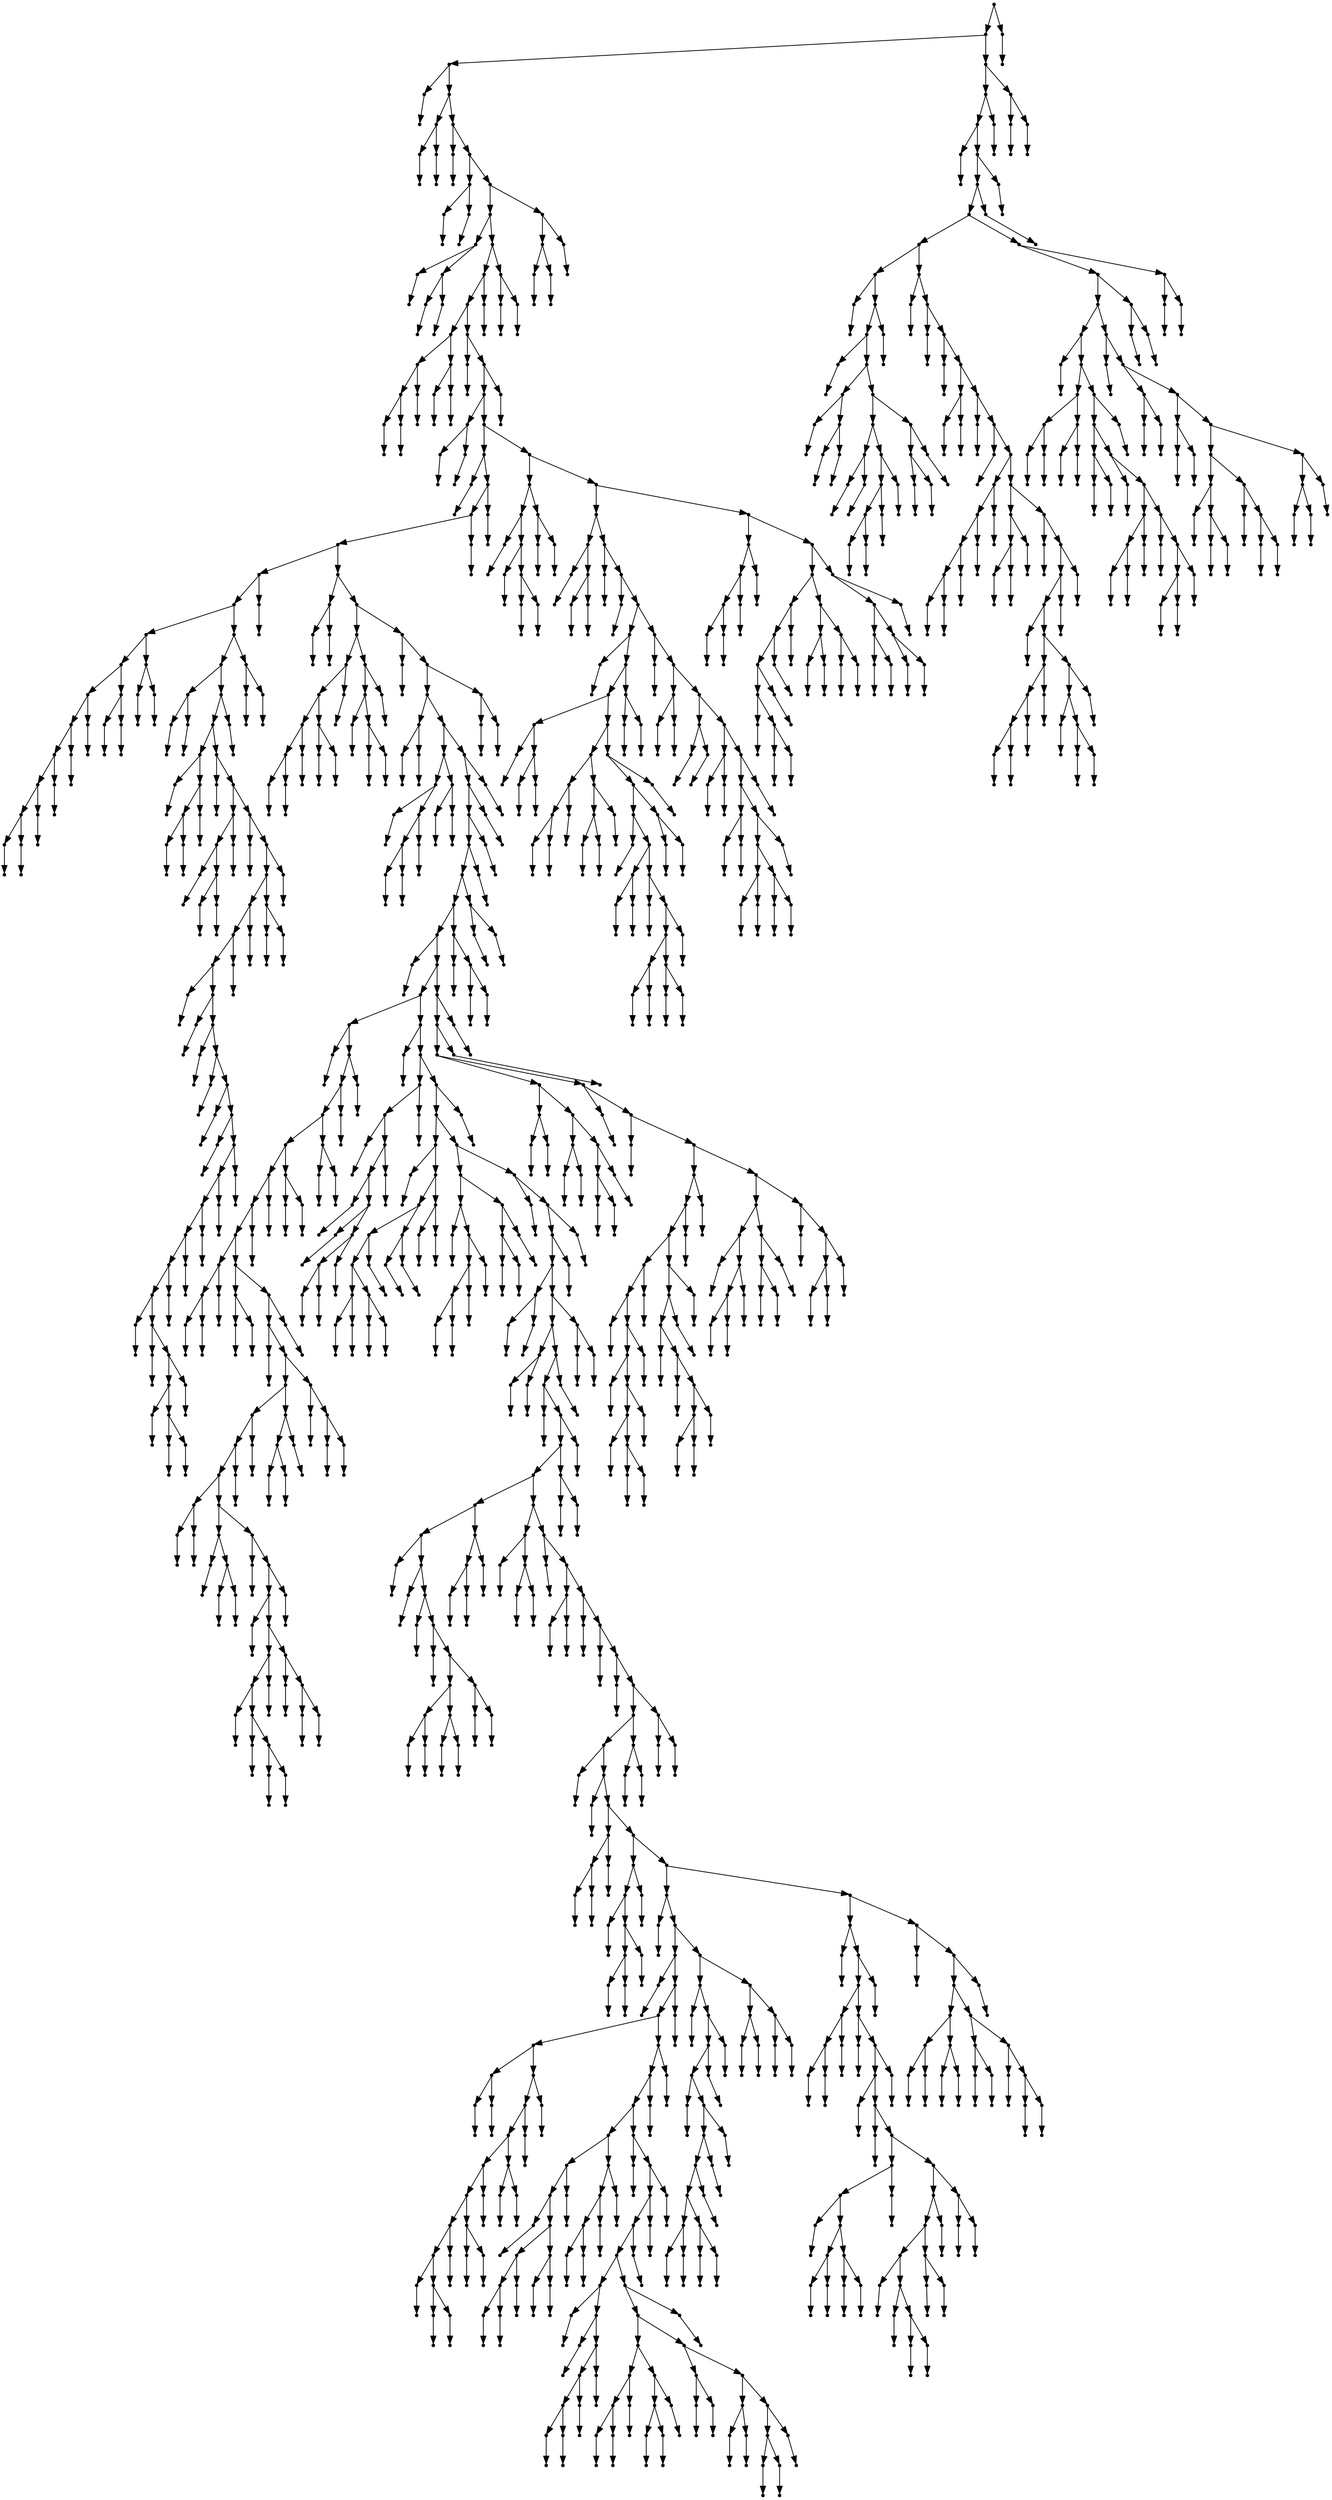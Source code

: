 digraph {
  1558 [shape=point];
  1555 [shape=point];
  1309 [shape=point];
  1 [shape=point];
  0 [shape=point];
  1308 [shape=point];
  6 [shape=point];
  3 [shape=point];
  2 [shape=point];
  5 [shape=point];
  4 [shape=point];
  1307 [shape=point];
  8 [shape=point];
  7 [shape=point];
  1306 [shape=point];
  13 [shape=point];
  10 [shape=point];
  9 [shape=point];
  12 [shape=point];
  11 [shape=point];
  1305 [shape=point];
  1296 [shape=point];
  21 [shape=point];
  15 [shape=point];
  14 [shape=point];
  20 [shape=point];
  17 [shape=point];
  16 [shape=point];
  19 [shape=point];
  18 [shape=point];
  1295 [shape=point];
  1289 [shape=point];
  1286 [shape=point];
  35 [shape=point];
  29 [shape=point];
  26 [shape=point];
  23 [shape=point];
  22 [shape=point];
  25 [shape=point];
  24 [shape=point];
  28 [shape=point];
  27 [shape=point];
  34 [shape=point];
  31 [shape=point];
  30 [shape=point];
  33 [shape=point];
  32 [shape=point];
  1285 [shape=point];
  37 [shape=point];
  36 [shape=point];
  1284 [shape=point];
  1281 [shape=point];
  42 [shape=point];
  39 [shape=point];
  38 [shape=point];
  41 [shape=point];
  40 [shape=point];
  1280 [shape=point];
  1073 [shape=point];
  44 [shape=point];
  43 [shape=point];
  1072 [shape=point];
  1069 [shape=point];
  1066 [shape=point];
  187 [shape=point];
  184 [shape=point];
  73 [shape=point];
  67 [shape=point];
  61 [shape=point];
  58 [shape=point];
  55 [shape=point];
  52 [shape=point];
  49 [shape=point];
  46 [shape=point];
  45 [shape=point];
  48 [shape=point];
  47 [shape=point];
  51 [shape=point];
  50 [shape=point];
  54 [shape=point];
  53 [shape=point];
  57 [shape=point];
  56 [shape=point];
  60 [shape=point];
  59 [shape=point];
  66 [shape=point];
  63 [shape=point];
  62 [shape=point];
  65 [shape=point];
  64 [shape=point];
  72 [shape=point];
  69 [shape=point];
  68 [shape=point];
  71 [shape=point];
  70 [shape=point];
  183 [shape=point];
  177 [shape=point];
  78 [shape=point];
  75 [shape=point];
  74 [shape=point];
  77 [shape=point];
  76 [shape=point];
  176 [shape=point];
  173 [shape=point];
  89 [shape=point];
  80 [shape=point];
  79 [shape=point];
  88 [shape=point];
  85 [shape=point];
  82 [shape=point];
  81 [shape=point];
  84 [shape=point];
  83 [shape=point];
  87 [shape=point];
  86 [shape=point];
  172 [shape=point];
  91 [shape=point];
  90 [shape=point];
  171 [shape=point];
  102 [shape=point];
  99 [shape=point];
  93 [shape=point];
  92 [shape=point];
  98 [shape=point];
  95 [shape=point];
  94 [shape=point];
  97 [shape=point];
  96 [shape=point];
  101 [shape=point];
  100 [shape=point];
  170 [shape=point];
  104 [shape=point];
  103 [shape=point];
  169 [shape=point];
  166 [shape=point];
  160 [shape=point];
  157 [shape=point];
  154 [shape=point];
  106 [shape=point];
  105 [shape=point];
  153 [shape=point];
  108 [shape=point];
  107 [shape=point];
  152 [shape=point];
  110 [shape=point];
  109 [shape=point];
  151 [shape=point];
  112 [shape=point];
  111 [shape=point];
  150 [shape=point];
  114 [shape=point];
  113 [shape=point];
  149 [shape=point];
  116 [shape=point];
  115 [shape=point];
  148 [shape=point];
  145 [shape=point];
  142 [shape=point];
  139 [shape=point];
  136 [shape=point];
  133 [shape=point];
  118 [shape=point];
  117 [shape=point];
  132 [shape=point];
  120 [shape=point];
  119 [shape=point];
  131 [shape=point];
  128 [shape=point];
  122 [shape=point];
  121 [shape=point];
  127 [shape=point];
  124 [shape=point];
  123 [shape=point];
  126 [shape=point];
  125 [shape=point];
  130 [shape=point];
  129 [shape=point];
  135 [shape=point];
  134 [shape=point];
  138 [shape=point];
  137 [shape=point];
  141 [shape=point];
  140 [shape=point];
  144 [shape=point];
  143 [shape=point];
  147 [shape=point];
  146 [shape=point];
  156 [shape=point];
  155 [shape=point];
  159 [shape=point];
  158 [shape=point];
  165 [shape=point];
  162 [shape=point];
  161 [shape=point];
  164 [shape=point];
  163 [shape=point];
  168 [shape=point];
  167 [shape=point];
  175 [shape=point];
  174 [shape=point];
  182 [shape=point];
  179 [shape=point];
  178 [shape=point];
  181 [shape=point];
  180 [shape=point];
  186 [shape=point];
  185 [shape=point];
  1065 [shape=point];
  192 [shape=point];
  189 [shape=point];
  188 [shape=point];
  191 [shape=point];
  190 [shape=point];
  1064 [shape=point];
  221 [shape=point];
  209 [shape=point];
  206 [shape=point];
  200 [shape=point];
  197 [shape=point];
  194 [shape=point];
  193 [shape=point];
  196 [shape=point];
  195 [shape=point];
  199 [shape=point];
  198 [shape=point];
  205 [shape=point];
  202 [shape=point];
  201 [shape=point];
  204 [shape=point];
  203 [shape=point];
  208 [shape=point];
  207 [shape=point];
  220 [shape=point];
  217 [shape=point];
  211 [shape=point];
  210 [shape=point];
  216 [shape=point];
  213 [shape=point];
  212 [shape=point];
  215 [shape=point];
  214 [shape=point];
  219 [shape=point];
  218 [shape=point];
  1063 [shape=point];
  223 [shape=point];
  222 [shape=point];
  1062 [shape=point];
  1056 [shape=point];
  228 [shape=point];
  225 [shape=point];
  224 [shape=point];
  227 [shape=point];
  226 [shape=point];
  1055 [shape=point];
  245 [shape=point];
  239 [shape=point];
  230 [shape=point];
  229 [shape=point];
  238 [shape=point];
  235 [shape=point];
  232 [shape=point];
  231 [shape=point];
  234 [shape=point];
  233 [shape=point];
  237 [shape=point];
  236 [shape=point];
  244 [shape=point];
  241 [shape=point];
  240 [shape=point];
  243 [shape=point];
  242 [shape=point];
  1054 [shape=point];
  1051 [shape=point];
  1048 [shape=point];
  1045 [shape=point];
  1042 [shape=point];
  1036 [shape=point];
  1027 [shape=point];
  247 [shape=point];
  246 [shape=point];
  1026 [shape=point];
  909 [shape=point];
  366 [shape=point];
  249 [shape=point];
  248 [shape=point];
  365 [shape=point];
  362 [shape=point];
  359 [shape=point];
  353 [shape=point];
  347 [shape=point];
  344 [shape=point];
  341 [shape=point];
  257 [shape=point];
  254 [shape=point];
  251 [shape=point];
  250 [shape=point];
  253 [shape=point];
  252 [shape=point];
  256 [shape=point];
  255 [shape=point];
  340 [shape=point];
  262 [shape=point];
  259 [shape=point];
  258 [shape=point];
  261 [shape=point];
  260 [shape=point];
  339 [shape=point];
  336 [shape=point];
  264 [shape=point];
  263 [shape=point];
  335 [shape=point];
  326 [shape=point];
  317 [shape=point];
  314 [shape=point];
  311 [shape=point];
  269 [shape=point];
  266 [shape=point];
  265 [shape=point];
  268 [shape=point];
  267 [shape=point];
  310 [shape=point];
  277 [shape=point];
  271 [shape=point];
  270 [shape=point];
  276 [shape=point];
  273 [shape=point];
  272 [shape=point];
  275 [shape=point];
  274 [shape=point];
  309 [shape=point];
  279 [shape=point];
  278 [shape=point];
  308 [shape=point];
  305 [shape=point];
  281 [shape=point];
  280 [shape=point];
  304 [shape=point];
  295 [shape=point];
  292 [shape=point];
  283 [shape=point];
  282 [shape=point];
  291 [shape=point];
  285 [shape=point];
  284 [shape=point];
  290 [shape=point];
  287 [shape=point];
  286 [shape=point];
  289 [shape=point];
  288 [shape=point];
  294 [shape=point];
  293 [shape=point];
  303 [shape=point];
  297 [shape=point];
  296 [shape=point];
  302 [shape=point];
  299 [shape=point];
  298 [shape=point];
  301 [shape=point];
  300 [shape=point];
  307 [shape=point];
  306 [shape=point];
  313 [shape=point];
  312 [shape=point];
  316 [shape=point];
  315 [shape=point];
  325 [shape=point];
  322 [shape=point];
  319 [shape=point];
  318 [shape=point];
  321 [shape=point];
  320 [shape=point];
  324 [shape=point];
  323 [shape=point];
  334 [shape=point];
  328 [shape=point];
  327 [shape=point];
  333 [shape=point];
  330 [shape=point];
  329 [shape=point];
  332 [shape=point];
  331 [shape=point];
  338 [shape=point];
  337 [shape=point];
  343 [shape=point];
  342 [shape=point];
  346 [shape=point];
  345 [shape=point];
  352 [shape=point];
  349 [shape=point];
  348 [shape=point];
  351 [shape=point];
  350 [shape=point];
  358 [shape=point];
  355 [shape=point];
  354 [shape=point];
  357 [shape=point];
  356 [shape=point];
  361 [shape=point];
  360 [shape=point];
  364 [shape=point];
  363 [shape=point];
  908 [shape=point];
  368 [shape=point];
  367 [shape=point];
  907 [shape=point];
  391 [shape=point];
  388 [shape=point];
  370 [shape=point];
  369 [shape=point];
  387 [shape=point];
  384 [shape=point];
  372 [shape=point];
  371 [shape=point];
  383 [shape=point];
  374 [shape=point];
  373 [shape=point];
  382 [shape=point];
  379 [shape=point];
  376 [shape=point];
  375 [shape=point];
  378 [shape=point];
  377 [shape=point];
  381 [shape=point];
  380 [shape=point];
  386 [shape=point];
  385 [shape=point];
  390 [shape=point];
  389 [shape=point];
  906 [shape=point];
  903 [shape=point];
  420 [shape=point];
  393 [shape=point];
  392 [shape=point];
  419 [shape=point];
  413 [shape=point];
  407 [shape=point];
  404 [shape=point];
  398 [shape=point];
  395 [shape=point];
  394 [shape=point];
  397 [shape=point];
  396 [shape=point];
  403 [shape=point];
  400 [shape=point];
  399 [shape=point];
  402 [shape=point];
  401 [shape=point];
  406 [shape=point];
  405 [shape=point];
  412 [shape=point];
  409 [shape=point];
  408 [shape=point];
  411 [shape=point];
  410 [shape=point];
  418 [shape=point];
  415 [shape=point];
  414 [shape=point];
  417 [shape=point];
  416 [shape=point];
  902 [shape=point];
  443 [shape=point];
  434 [shape=point];
  422 [shape=point];
  421 [shape=point];
  433 [shape=point];
  430 [shape=point];
  427 [shape=point];
  424 [shape=point];
  423 [shape=point];
  426 [shape=point];
  425 [shape=point];
  429 [shape=point];
  428 [shape=point];
  432 [shape=point];
  431 [shape=point];
  442 [shape=point];
  439 [shape=point];
  436 [shape=point];
  435 [shape=point];
  438 [shape=point];
  437 [shape=point];
  441 [shape=point];
  440 [shape=point];
  901 [shape=point];
  445 [shape=point];
  444 [shape=point];
  900 [shape=point];
  897 [shape=point];
  894 [shape=point];
  450 [shape=point];
  447 [shape=point];
  446 [shape=point];
  449 [shape=point];
  448 [shape=point];
  893 [shape=point];
  887 [shape=point];
  455 [shape=point];
  452 [shape=point];
  451 [shape=point];
  454 [shape=point];
  453 [shape=point];
  886 [shape=point];
  883 [shape=point];
  457 [shape=point];
  456 [shape=point];
  882 [shape=point];
  879 [shape=point];
  873 [shape=point];
  495 [shape=point];
  486 [shape=point];
  459 [shape=point];
  458 [shape=point];
  485 [shape=point];
  461 [shape=point];
  460 [shape=point];
  484 [shape=point];
  463 [shape=point];
  462 [shape=point];
  483 [shape=point];
  465 [shape=point];
  464 [shape=point];
  482 [shape=point];
  476 [shape=point];
  470 [shape=point];
  467 [shape=point];
  466 [shape=point];
  469 [shape=point];
  468 [shape=point];
  475 [shape=point];
  472 [shape=point];
  471 [shape=point];
  474 [shape=point];
  473 [shape=point];
  481 [shape=point];
  478 [shape=point];
  477 [shape=point];
  480 [shape=point];
  479 [shape=point];
  494 [shape=point];
  491 [shape=point];
  488 [shape=point];
  487 [shape=point];
  490 [shape=point];
  489 [shape=point];
  493 [shape=point];
  492 [shape=point];
  872 [shape=point];
  503 [shape=point];
  497 [shape=point];
  496 [shape=point];
  502 [shape=point];
  499 [shape=point];
  498 [shape=point];
  501 [shape=point];
  500 [shape=point];
  871 [shape=point];
  505 [shape=point];
  504 [shape=point];
  870 [shape=point];
  510 [shape=point];
  507 [shape=point];
  506 [shape=point];
  509 [shape=point];
  508 [shape=point];
  869 [shape=point];
  512 [shape=point];
  511 [shape=point];
  868 [shape=point];
  514 [shape=point];
  513 [shape=point];
  867 [shape=point];
  516 [shape=point];
  515 [shape=point];
  866 [shape=point];
  860 [shape=point];
  854 [shape=point];
  518 [shape=point];
  517 [shape=point];
  853 [shape=point];
  520 [shape=point];
  519 [shape=point];
  852 [shape=point];
  528 [shape=point];
  525 [shape=point];
  522 [shape=point];
  521 [shape=point];
  524 [shape=point];
  523 [shape=point];
  527 [shape=point];
  526 [shape=point];
  851 [shape=point];
  542 [shape=point];
  539 [shape=point];
  530 [shape=point];
  529 [shape=point];
  538 [shape=point];
  535 [shape=point];
  532 [shape=point];
  531 [shape=point];
  534 [shape=point];
  533 [shape=point];
  537 [shape=point];
  536 [shape=point];
  541 [shape=point];
  540 [shape=point];
  850 [shape=point];
  745 [shape=point];
  544 [shape=point];
  543 [shape=point];
  744 [shape=point];
  699 [shape=point];
  546 [shape=point];
  545 [shape=point];
  698 [shape=point];
  695 [shape=point];
  584 [shape=point];
  551 [shape=point];
  548 [shape=point];
  547 [shape=point];
  550 [shape=point];
  549 [shape=point];
  583 [shape=point];
  580 [shape=point];
  577 [shape=point];
  571 [shape=point];
  568 [shape=point];
  562 [shape=point];
  559 [shape=point];
  553 [shape=point];
  552 [shape=point];
  558 [shape=point];
  555 [shape=point];
  554 [shape=point];
  557 [shape=point];
  556 [shape=point];
  561 [shape=point];
  560 [shape=point];
  567 [shape=point];
  564 [shape=point];
  563 [shape=point];
  566 [shape=point];
  565 [shape=point];
  570 [shape=point];
  569 [shape=point];
  576 [shape=point];
  573 [shape=point];
  572 [shape=point];
  575 [shape=point];
  574 [shape=point];
  579 [shape=point];
  578 [shape=point];
  582 [shape=point];
  581 [shape=point];
  694 [shape=point];
  691 [shape=point];
  688 [shape=point];
  616 [shape=point];
  604 [shape=point];
  601 [shape=point];
  586 [shape=point];
  585 [shape=point];
  600 [shape=point];
  594 [shape=point];
  591 [shape=point];
  588 [shape=point];
  587 [shape=point];
  590 [shape=point];
  589 [shape=point];
  593 [shape=point];
  592 [shape=point];
  599 [shape=point];
  596 [shape=point];
  595 [shape=point];
  598 [shape=point];
  597 [shape=point];
  603 [shape=point];
  602 [shape=point];
  615 [shape=point];
  612 [shape=point];
  609 [shape=point];
  606 [shape=point];
  605 [shape=point];
  608 [shape=point];
  607 [shape=point];
  611 [shape=point];
  610 [shape=point];
  614 [shape=point];
  613 [shape=point];
  687 [shape=point];
  618 [shape=point];
  617 [shape=point];
  686 [shape=point];
  683 [shape=point];
  680 [shape=point];
  677 [shape=point];
  635 [shape=point];
  620 [shape=point];
  619 [shape=point];
  634 [shape=point];
  622 [shape=point];
  621 [shape=point];
  633 [shape=point];
  630 [shape=point];
  627 [shape=point];
  624 [shape=point];
  623 [shape=point];
  626 [shape=point];
  625 [shape=point];
  629 [shape=point];
  628 [shape=point];
  632 [shape=point];
  631 [shape=point];
  676 [shape=point];
  673 [shape=point];
  652 [shape=point];
  643 [shape=point];
  640 [shape=point];
  637 [shape=point];
  636 [shape=point];
  639 [shape=point];
  638 [shape=point];
  642 [shape=point];
  641 [shape=point];
  651 [shape=point];
  648 [shape=point];
  645 [shape=point];
  644 [shape=point];
  647 [shape=point];
  646 [shape=point];
  650 [shape=point];
  649 [shape=point];
  672 [shape=point];
  657 [shape=point];
  654 [shape=point];
  653 [shape=point];
  656 [shape=point];
  655 [shape=point];
  671 [shape=point];
  662 [shape=point];
  659 [shape=point];
  658 [shape=point];
  661 [shape=point];
  660 [shape=point];
  670 [shape=point];
  667 [shape=point];
  664 [shape=point];
  663 [shape=point];
  666 [shape=point];
  665 [shape=point];
  669 [shape=point];
  668 [shape=point];
  675 [shape=point];
  674 [shape=point];
  679 [shape=point];
  678 [shape=point];
  682 [shape=point];
  681 [shape=point];
  685 [shape=point];
  684 [shape=point];
  690 [shape=point];
  689 [shape=point];
  693 [shape=point];
  692 [shape=point];
  697 [shape=point];
  696 [shape=point];
  743 [shape=point];
  731 [shape=point];
  701 [shape=point];
  700 [shape=point];
  730 [shape=point];
  727 [shape=point];
  724 [shape=point];
  703 [shape=point];
  702 [shape=point];
  723 [shape=point];
  720 [shape=point];
  717 [shape=point];
  714 [shape=point];
  708 [shape=point];
  705 [shape=point];
  704 [shape=point];
  707 [shape=point];
  706 [shape=point];
  713 [shape=point];
  710 [shape=point];
  709 [shape=point];
  712 [shape=point];
  711 [shape=point];
  716 [shape=point];
  715 [shape=point];
  719 [shape=point];
  718 [shape=point];
  722 [shape=point];
  721 [shape=point];
  726 [shape=point];
  725 [shape=point];
  729 [shape=point];
  728 [shape=point];
  742 [shape=point];
  736 [shape=point];
  733 [shape=point];
  732 [shape=point];
  735 [shape=point];
  734 [shape=point];
  741 [shape=point];
  738 [shape=point];
  737 [shape=point];
  740 [shape=point];
  739 [shape=point];
  849 [shape=point];
  816 [shape=point];
  747 [shape=point];
  746 [shape=point];
  815 [shape=point];
  812 [shape=point];
  755 [shape=point];
  752 [shape=point];
  749 [shape=point];
  748 [shape=point];
  751 [shape=point];
  750 [shape=point];
  754 [shape=point];
  753 [shape=point];
  811 [shape=point];
  757 [shape=point];
  756 [shape=point];
  810 [shape=point];
  807 [shape=point];
  759 [shape=point];
  758 [shape=point];
  806 [shape=point];
  761 [shape=point];
  760 [shape=point];
  805 [shape=point];
  778 [shape=point];
  775 [shape=point];
  763 [shape=point];
  762 [shape=point];
  774 [shape=point];
  768 [shape=point];
  765 [shape=point];
  764 [shape=point];
  767 [shape=point];
  766 [shape=point];
  773 [shape=point];
  770 [shape=point];
  769 [shape=point];
  772 [shape=point];
  771 [shape=point];
  777 [shape=point];
  776 [shape=point];
  804 [shape=point];
  798 [shape=point];
  795 [shape=point];
  789 [shape=point];
  780 [shape=point];
  779 [shape=point];
  788 [shape=point];
  782 [shape=point];
  781 [shape=point];
  787 [shape=point];
  784 [shape=point];
  783 [shape=point];
  786 [shape=point];
  785 [shape=point];
  794 [shape=point];
  791 [shape=point];
  790 [shape=point];
  793 [shape=point];
  792 [shape=point];
  797 [shape=point];
  796 [shape=point];
  803 [shape=point];
  800 [shape=point];
  799 [shape=point];
  802 [shape=point];
  801 [shape=point];
  809 [shape=point];
  808 [shape=point];
  814 [shape=point];
  813 [shape=point];
  848 [shape=point];
  818 [shape=point];
  817 [shape=point];
  847 [shape=point];
  844 [shape=point];
  829 [shape=point];
  823 [shape=point];
  820 [shape=point];
  819 [shape=point];
  822 [shape=point];
  821 [shape=point];
  828 [shape=point];
  825 [shape=point];
  824 [shape=point];
  827 [shape=point];
  826 [shape=point];
  843 [shape=point];
  834 [shape=point];
  831 [shape=point];
  830 [shape=point];
  833 [shape=point];
  832 [shape=point];
  842 [shape=point];
  836 [shape=point];
  835 [shape=point];
  841 [shape=point];
  838 [shape=point];
  837 [shape=point];
  840 [shape=point];
  839 [shape=point];
  846 [shape=point];
  845 [shape=point];
  859 [shape=point];
  856 [shape=point];
  855 [shape=point];
  858 [shape=point];
  857 [shape=point];
  865 [shape=point];
  862 [shape=point];
  861 [shape=point];
  864 [shape=point];
  863 [shape=point];
  878 [shape=point];
  875 [shape=point];
  874 [shape=point];
  877 [shape=point];
  876 [shape=point];
  881 [shape=point];
  880 [shape=point];
  885 [shape=point];
  884 [shape=point];
  892 [shape=point];
  889 [shape=point];
  888 [shape=point];
  891 [shape=point];
  890 [shape=point];
  896 [shape=point];
  895 [shape=point];
  899 [shape=point];
  898 [shape=point];
  905 [shape=point];
  904 [shape=point];
  1025 [shape=point];
  1022 [shape=point];
  1019 [shape=point];
  929 [shape=point];
  914 [shape=point];
  911 [shape=point];
  910 [shape=point];
  913 [shape=point];
  912 [shape=point];
  928 [shape=point];
  919 [shape=point];
  916 [shape=point];
  915 [shape=point];
  918 [shape=point];
  917 [shape=point];
  927 [shape=point];
  924 [shape=point];
  921 [shape=point];
  920 [shape=point];
  923 [shape=point];
  922 [shape=point];
  926 [shape=point];
  925 [shape=point];
  1018 [shape=point];
  931 [shape=point];
  930 [shape=point];
  1017 [shape=point];
  933 [shape=point];
  932 [shape=point];
  1016 [shape=point];
  983 [shape=point];
  980 [shape=point];
  977 [shape=point];
  956 [shape=point];
  953 [shape=point];
  935 [shape=point];
  934 [shape=point];
  952 [shape=point];
  949 [shape=point];
  937 [shape=point];
  936 [shape=point];
  948 [shape=point];
  945 [shape=point];
  939 [shape=point];
  938 [shape=point];
  944 [shape=point];
  941 [shape=point];
  940 [shape=point];
  943 [shape=point];
  942 [shape=point];
  947 [shape=point];
  946 [shape=point];
  951 [shape=point];
  950 [shape=point];
  955 [shape=point];
  954 [shape=point];
  976 [shape=point];
  973 [shape=point];
  970 [shape=point];
  958 [shape=point];
  957 [shape=point];
  969 [shape=point];
  960 [shape=point];
  959 [shape=point];
  968 [shape=point];
  965 [shape=point];
  962 [shape=point];
  961 [shape=point];
  964 [shape=point];
  963 [shape=point];
  967 [shape=point];
  966 [shape=point];
  972 [shape=point];
  971 [shape=point];
  975 [shape=point];
  974 [shape=point];
  979 [shape=point];
  978 [shape=point];
  982 [shape=point];
  981 [shape=point];
  1015 [shape=point];
  1003 [shape=point];
  994 [shape=point];
  985 [shape=point];
  984 [shape=point];
  993 [shape=point];
  990 [shape=point];
  987 [shape=point];
  986 [shape=point];
  989 [shape=point];
  988 [shape=point];
  992 [shape=point];
  991 [shape=point];
  1002 [shape=point];
  999 [shape=point];
  996 [shape=point];
  995 [shape=point];
  998 [shape=point];
  997 [shape=point];
  1001 [shape=point];
  1000 [shape=point];
  1014 [shape=point];
  1005 [shape=point];
  1004 [shape=point];
  1013 [shape=point];
  1010 [shape=point];
  1007 [shape=point];
  1006 [shape=point];
  1009 [shape=point];
  1008 [shape=point];
  1012 [shape=point];
  1011 [shape=point];
  1021 [shape=point];
  1020 [shape=point];
  1024 [shape=point];
  1023 [shape=point];
  1035 [shape=point];
  1029 [shape=point];
  1028 [shape=point];
  1034 [shape=point];
  1031 [shape=point];
  1030 [shape=point];
  1033 [shape=point];
  1032 [shape=point];
  1041 [shape=point];
  1038 [shape=point];
  1037 [shape=point];
  1040 [shape=point];
  1039 [shape=point];
  1044 [shape=point];
  1043 [shape=point];
  1047 [shape=point];
  1046 [shape=point];
  1050 [shape=point];
  1049 [shape=point];
  1053 [shape=point];
  1052 [shape=point];
  1061 [shape=point];
  1058 [shape=point];
  1057 [shape=point];
  1060 [shape=point];
  1059 [shape=point];
  1068 [shape=point];
  1067 [shape=point];
  1071 [shape=point];
  1070 [shape=point];
  1279 [shape=point];
  1090 [shape=point];
  1084 [shape=point];
  1075 [shape=point];
  1074 [shape=point];
  1083 [shape=point];
  1077 [shape=point];
  1076 [shape=point];
  1082 [shape=point];
  1079 [shape=point];
  1078 [shape=point];
  1081 [shape=point];
  1080 [shape=point];
  1089 [shape=point];
  1086 [shape=point];
  1085 [shape=point];
  1088 [shape=point];
  1087 [shape=point];
  1278 [shape=point];
  1221 [shape=point];
  1098 [shape=point];
  1092 [shape=point];
  1091 [shape=point];
  1097 [shape=point];
  1094 [shape=point];
  1093 [shape=point];
  1096 [shape=point];
  1095 [shape=point];
  1220 [shape=point];
  1100 [shape=point];
  1099 [shape=point];
  1219 [shape=point];
  1102 [shape=point];
  1101 [shape=point];
  1218 [shape=point];
  1173 [shape=point];
  1104 [shape=point];
  1103 [shape=point];
  1172 [shape=point];
  1166 [shape=point];
  1112 [shape=point];
  1106 [shape=point];
  1105 [shape=point];
  1111 [shape=point];
  1108 [shape=point];
  1107 [shape=point];
  1110 [shape=point];
  1109 [shape=point];
  1165 [shape=point];
  1129 [shape=point];
  1120 [shape=point];
  1117 [shape=point];
  1114 [shape=point];
  1113 [shape=point];
  1116 [shape=point];
  1115 [shape=point];
  1119 [shape=point];
  1118 [shape=point];
  1128 [shape=point];
  1125 [shape=point];
  1122 [shape=point];
  1121 [shape=point];
  1124 [shape=point];
  1123 [shape=point];
  1127 [shape=point];
  1126 [shape=point];
  1164 [shape=point];
  1161 [shape=point];
  1155 [shape=point];
  1131 [shape=point];
  1130 [shape=point];
  1154 [shape=point];
  1136 [shape=point];
  1133 [shape=point];
  1132 [shape=point];
  1135 [shape=point];
  1134 [shape=point];
  1153 [shape=point];
  1138 [shape=point];
  1137 [shape=point];
  1152 [shape=point];
  1149 [shape=point];
  1143 [shape=point];
  1140 [shape=point];
  1139 [shape=point];
  1142 [shape=point];
  1141 [shape=point];
  1148 [shape=point];
  1145 [shape=point];
  1144 [shape=point];
  1147 [shape=point];
  1146 [shape=point];
  1151 [shape=point];
  1150 [shape=point];
  1160 [shape=point];
  1157 [shape=point];
  1156 [shape=point];
  1159 [shape=point];
  1158 [shape=point];
  1163 [shape=point];
  1162 [shape=point];
  1171 [shape=point];
  1168 [shape=point];
  1167 [shape=point];
  1170 [shape=point];
  1169 [shape=point];
  1217 [shape=point];
  1175 [shape=point];
  1174 [shape=point];
  1216 [shape=point];
  1180 [shape=point];
  1177 [shape=point];
  1176 [shape=point];
  1179 [shape=point];
  1178 [shape=point];
  1215 [shape=point];
  1185 [shape=point];
  1182 [shape=point];
  1181 [shape=point];
  1184 [shape=point];
  1183 [shape=point];
  1214 [shape=point];
  1190 [shape=point];
  1187 [shape=point];
  1186 [shape=point];
  1189 [shape=point];
  1188 [shape=point];
  1213 [shape=point];
  1210 [shape=point];
  1195 [shape=point];
  1192 [shape=point];
  1191 [shape=point];
  1194 [shape=point];
  1193 [shape=point];
  1209 [shape=point];
  1206 [shape=point];
  1200 [shape=point];
  1197 [shape=point];
  1196 [shape=point];
  1199 [shape=point];
  1198 [shape=point];
  1205 [shape=point];
  1202 [shape=point];
  1201 [shape=point];
  1204 [shape=point];
  1203 [shape=point];
  1208 [shape=point];
  1207 [shape=point];
  1212 [shape=point];
  1211 [shape=point];
  1277 [shape=point];
  1232 [shape=point];
  1229 [shape=point];
  1226 [shape=point];
  1223 [shape=point];
  1222 [shape=point];
  1225 [shape=point];
  1224 [shape=point];
  1228 [shape=point];
  1227 [shape=point];
  1231 [shape=point];
  1230 [shape=point];
  1276 [shape=point];
  1261 [shape=point];
  1249 [shape=point];
  1246 [shape=point];
  1243 [shape=point];
  1240 [shape=point];
  1234 [shape=point];
  1233 [shape=point];
  1239 [shape=point];
  1236 [shape=point];
  1235 [shape=point];
  1238 [shape=point];
  1237 [shape=point];
  1242 [shape=point];
  1241 [shape=point];
  1245 [shape=point];
  1244 [shape=point];
  1248 [shape=point];
  1247 [shape=point];
  1260 [shape=point];
  1254 [shape=point];
  1251 [shape=point];
  1250 [shape=point];
  1253 [shape=point];
  1252 [shape=point];
  1259 [shape=point];
  1256 [shape=point];
  1255 [shape=point];
  1258 [shape=point];
  1257 [shape=point];
  1275 [shape=point];
  1272 [shape=point];
  1266 [shape=point];
  1263 [shape=point];
  1262 [shape=point];
  1265 [shape=point];
  1264 [shape=point];
  1271 [shape=point];
  1268 [shape=point];
  1267 [shape=point];
  1270 [shape=point];
  1269 [shape=point];
  1274 [shape=point];
  1273 [shape=point];
  1283 [shape=point];
  1282 [shape=point];
  1288 [shape=point];
  1287 [shape=point];
  1294 [shape=point];
  1291 [shape=point];
  1290 [shape=point];
  1293 [shape=point];
  1292 [shape=point];
  1304 [shape=point];
  1301 [shape=point];
  1298 [shape=point];
  1297 [shape=point];
  1300 [shape=point];
  1299 [shape=point];
  1303 [shape=point];
  1302 [shape=point];
  1554 [shape=point];
  1548 [shape=point];
  1545 [shape=point];
  1311 [shape=point];
  1310 [shape=point];
  1544 [shape=point];
  1541 [shape=point];
  1538 [shape=point];
  1436 [shape=point];
  1355 [shape=point];
  1313 [shape=point];
  1312 [shape=point];
  1354 [shape=point];
  1351 [shape=point];
  1315 [shape=point];
  1314 [shape=point];
  1350 [shape=point];
  1323 [shape=point];
  1317 [shape=point];
  1316 [shape=point];
  1322 [shape=point];
  1319 [shape=point];
  1318 [shape=point];
  1321 [shape=point];
  1320 [shape=point];
  1349 [shape=point];
  1340 [shape=point];
  1328 [shape=point];
  1325 [shape=point];
  1324 [shape=point];
  1327 [shape=point];
  1326 [shape=point];
  1339 [shape=point];
  1336 [shape=point];
  1333 [shape=point];
  1330 [shape=point];
  1329 [shape=point];
  1332 [shape=point];
  1331 [shape=point];
  1335 [shape=point];
  1334 [shape=point];
  1338 [shape=point];
  1337 [shape=point];
  1348 [shape=point];
  1345 [shape=point];
  1342 [shape=point];
  1341 [shape=point];
  1344 [shape=point];
  1343 [shape=point];
  1347 [shape=point];
  1346 [shape=point];
  1353 [shape=point];
  1352 [shape=point];
  1435 [shape=point];
  1357 [shape=point];
  1356 [shape=point];
  1434 [shape=point];
  1359 [shape=point];
  1358 [shape=point];
  1433 [shape=point];
  1361 [shape=point];
  1360 [shape=point];
  1432 [shape=point];
  1366 [shape=point];
  1363 [shape=point];
  1362 [shape=point];
  1365 [shape=point];
  1364 [shape=point];
  1431 [shape=point];
  1368 [shape=point];
  1367 [shape=point];
  1430 [shape=point];
  1370 [shape=point];
  1369 [shape=point];
  1429 [shape=point];
  1384 [shape=point];
  1381 [shape=point];
  1378 [shape=point];
  1375 [shape=point];
  1372 [shape=point];
  1371 [shape=point];
  1374 [shape=point];
  1373 [shape=point];
  1377 [shape=point];
  1376 [shape=point];
  1380 [shape=point];
  1379 [shape=point];
  1383 [shape=point];
  1382 [shape=point];
  1428 [shape=point];
  1392 [shape=point];
  1389 [shape=point];
  1386 [shape=point];
  1385 [shape=point];
  1388 [shape=point];
  1387 [shape=point];
  1391 [shape=point];
  1390 [shape=point];
  1427 [shape=point];
  1394 [shape=point];
  1393 [shape=point];
  1426 [shape=point];
  1423 [shape=point];
  1420 [shape=point];
  1396 [shape=point];
  1395 [shape=point];
  1419 [shape=point];
  1407 [shape=point];
  1404 [shape=point];
  1401 [shape=point];
  1398 [shape=point];
  1397 [shape=point];
  1400 [shape=point];
  1399 [shape=point];
  1403 [shape=point];
  1402 [shape=point];
  1406 [shape=point];
  1405 [shape=point];
  1418 [shape=point];
  1415 [shape=point];
  1409 [shape=point];
  1408 [shape=point];
  1414 [shape=point];
  1411 [shape=point];
  1410 [shape=point];
  1413 [shape=point];
  1412 [shape=point];
  1417 [shape=point];
  1416 [shape=point];
  1422 [shape=point];
  1421 [shape=point];
  1425 [shape=point];
  1424 [shape=point];
  1537 [shape=point];
  1531 [shape=point];
  1525 [shape=point];
  1483 [shape=point];
  1438 [shape=point];
  1437 [shape=point];
  1482 [shape=point];
  1449 [shape=point];
  1443 [shape=point];
  1440 [shape=point];
  1439 [shape=point];
  1442 [shape=point];
  1441 [shape=point];
  1448 [shape=point];
  1445 [shape=point];
  1444 [shape=point];
  1447 [shape=point];
  1446 [shape=point];
  1481 [shape=point];
  1478 [shape=point];
  1454 [shape=point];
  1451 [shape=point];
  1450 [shape=point];
  1453 [shape=point];
  1452 [shape=point];
  1477 [shape=point];
  1456 [shape=point];
  1455 [shape=point];
  1476 [shape=point];
  1464 [shape=point];
  1461 [shape=point];
  1458 [shape=point];
  1457 [shape=point];
  1460 [shape=point];
  1459 [shape=point];
  1463 [shape=point];
  1462 [shape=point];
  1475 [shape=point];
  1466 [shape=point];
  1465 [shape=point];
  1474 [shape=point];
  1471 [shape=point];
  1468 [shape=point];
  1467 [shape=point];
  1470 [shape=point];
  1469 [shape=point];
  1473 [shape=point];
  1472 [shape=point];
  1480 [shape=point];
  1479 [shape=point];
  1524 [shape=point];
  1485 [shape=point];
  1484 [shape=point];
  1523 [shape=point];
  1490 [shape=point];
  1487 [shape=point];
  1486 [shape=point];
  1489 [shape=point];
  1488 [shape=point];
  1522 [shape=point];
  1495 [shape=point];
  1492 [shape=point];
  1491 [shape=point];
  1494 [shape=point];
  1493 [shape=point];
  1521 [shape=point];
  1512 [shape=point];
  1503 [shape=point];
  1497 [shape=point];
  1496 [shape=point];
  1502 [shape=point];
  1499 [shape=point];
  1498 [shape=point];
  1501 [shape=point];
  1500 [shape=point];
  1511 [shape=point];
  1505 [shape=point];
  1504 [shape=point];
  1510 [shape=point];
  1507 [shape=point];
  1506 [shape=point];
  1509 [shape=point];
  1508 [shape=point];
  1520 [shape=point];
  1517 [shape=point];
  1514 [shape=point];
  1513 [shape=point];
  1516 [shape=point];
  1515 [shape=point];
  1519 [shape=point];
  1518 [shape=point];
  1530 [shape=point];
  1527 [shape=point];
  1526 [shape=point];
  1529 [shape=point];
  1528 [shape=point];
  1536 [shape=point];
  1533 [shape=point];
  1532 [shape=point];
  1535 [shape=point];
  1534 [shape=point];
  1540 [shape=point];
  1539 [shape=point];
  1543 [shape=point];
  1542 [shape=point];
  1547 [shape=point];
  1546 [shape=point];
  1553 [shape=point];
  1550 [shape=point];
  1549 [shape=point];
  1552 [shape=point];
  1551 [shape=point];
  1557 [shape=point];
  1556 [shape=point];
1558 -> 1555;
1555 -> 1309;
1309 -> 1;
1 -> 0;
1309 -> 1308;
1308 -> 6;
6 -> 3;
3 -> 2;
6 -> 5;
5 -> 4;
1308 -> 1307;
1307 -> 8;
8 -> 7;
1307 -> 1306;
1306 -> 13;
13 -> 10;
10 -> 9;
13 -> 12;
12 -> 11;
1306 -> 1305;
1305 -> 1296;
1296 -> 21;
21 -> 15;
15 -> 14;
21 -> 20;
20 -> 17;
17 -> 16;
20 -> 19;
19 -> 18;
1296 -> 1295;
1295 -> 1289;
1289 -> 1286;
1286 -> 35;
35 -> 29;
29 -> 26;
26 -> 23;
23 -> 22;
26 -> 25;
25 -> 24;
29 -> 28;
28 -> 27;
35 -> 34;
34 -> 31;
31 -> 30;
34 -> 33;
33 -> 32;
1286 -> 1285;
1285 -> 37;
37 -> 36;
1285 -> 1284;
1284 -> 1281;
1281 -> 42;
42 -> 39;
39 -> 38;
42 -> 41;
41 -> 40;
1281 -> 1280;
1280 -> 1073;
1073 -> 44;
44 -> 43;
1073 -> 1072;
1072 -> 1069;
1069 -> 1066;
1066 -> 187;
187 -> 184;
184 -> 73;
73 -> 67;
67 -> 61;
61 -> 58;
58 -> 55;
55 -> 52;
52 -> 49;
49 -> 46;
46 -> 45;
49 -> 48;
48 -> 47;
52 -> 51;
51 -> 50;
55 -> 54;
54 -> 53;
58 -> 57;
57 -> 56;
61 -> 60;
60 -> 59;
67 -> 66;
66 -> 63;
63 -> 62;
66 -> 65;
65 -> 64;
73 -> 72;
72 -> 69;
69 -> 68;
72 -> 71;
71 -> 70;
184 -> 183;
183 -> 177;
177 -> 78;
78 -> 75;
75 -> 74;
78 -> 77;
77 -> 76;
177 -> 176;
176 -> 173;
173 -> 89;
89 -> 80;
80 -> 79;
89 -> 88;
88 -> 85;
85 -> 82;
82 -> 81;
85 -> 84;
84 -> 83;
88 -> 87;
87 -> 86;
173 -> 172;
172 -> 91;
91 -> 90;
172 -> 171;
171 -> 102;
102 -> 99;
99 -> 93;
93 -> 92;
99 -> 98;
98 -> 95;
95 -> 94;
98 -> 97;
97 -> 96;
102 -> 101;
101 -> 100;
171 -> 170;
170 -> 104;
104 -> 103;
170 -> 169;
169 -> 166;
166 -> 160;
160 -> 157;
157 -> 154;
154 -> 106;
106 -> 105;
154 -> 153;
153 -> 108;
108 -> 107;
153 -> 152;
152 -> 110;
110 -> 109;
152 -> 151;
151 -> 112;
112 -> 111;
151 -> 150;
150 -> 114;
114 -> 113;
150 -> 149;
149 -> 116;
116 -> 115;
149 -> 148;
148 -> 145;
145 -> 142;
142 -> 139;
139 -> 136;
136 -> 133;
133 -> 118;
118 -> 117;
133 -> 132;
132 -> 120;
120 -> 119;
132 -> 131;
131 -> 128;
128 -> 122;
122 -> 121;
128 -> 127;
127 -> 124;
124 -> 123;
127 -> 126;
126 -> 125;
131 -> 130;
130 -> 129;
136 -> 135;
135 -> 134;
139 -> 138;
138 -> 137;
142 -> 141;
141 -> 140;
145 -> 144;
144 -> 143;
148 -> 147;
147 -> 146;
157 -> 156;
156 -> 155;
160 -> 159;
159 -> 158;
166 -> 165;
165 -> 162;
162 -> 161;
165 -> 164;
164 -> 163;
169 -> 168;
168 -> 167;
176 -> 175;
175 -> 174;
183 -> 182;
182 -> 179;
179 -> 178;
182 -> 181;
181 -> 180;
187 -> 186;
186 -> 185;
1066 -> 1065;
1065 -> 192;
192 -> 189;
189 -> 188;
192 -> 191;
191 -> 190;
1065 -> 1064;
1064 -> 221;
221 -> 209;
209 -> 206;
206 -> 200;
200 -> 197;
197 -> 194;
194 -> 193;
197 -> 196;
196 -> 195;
200 -> 199;
199 -> 198;
206 -> 205;
205 -> 202;
202 -> 201;
205 -> 204;
204 -> 203;
209 -> 208;
208 -> 207;
221 -> 220;
220 -> 217;
217 -> 211;
211 -> 210;
217 -> 216;
216 -> 213;
213 -> 212;
216 -> 215;
215 -> 214;
220 -> 219;
219 -> 218;
1064 -> 1063;
1063 -> 223;
223 -> 222;
1063 -> 1062;
1062 -> 1056;
1056 -> 228;
228 -> 225;
225 -> 224;
228 -> 227;
227 -> 226;
1056 -> 1055;
1055 -> 245;
245 -> 239;
239 -> 230;
230 -> 229;
239 -> 238;
238 -> 235;
235 -> 232;
232 -> 231;
235 -> 234;
234 -> 233;
238 -> 237;
237 -> 236;
245 -> 244;
244 -> 241;
241 -> 240;
244 -> 243;
243 -> 242;
1055 -> 1054;
1054 -> 1051;
1051 -> 1048;
1048 -> 1045;
1045 -> 1042;
1042 -> 1036;
1036 -> 1027;
1027 -> 247;
247 -> 246;
1027 -> 1026;
1026 -> 909;
909 -> 366;
366 -> 249;
249 -> 248;
366 -> 365;
365 -> 362;
362 -> 359;
359 -> 353;
353 -> 347;
347 -> 344;
344 -> 341;
341 -> 257;
257 -> 254;
254 -> 251;
251 -> 250;
254 -> 253;
253 -> 252;
257 -> 256;
256 -> 255;
341 -> 340;
340 -> 262;
262 -> 259;
259 -> 258;
262 -> 261;
261 -> 260;
340 -> 339;
339 -> 336;
336 -> 264;
264 -> 263;
336 -> 335;
335 -> 326;
326 -> 317;
317 -> 314;
314 -> 311;
311 -> 269;
269 -> 266;
266 -> 265;
269 -> 268;
268 -> 267;
311 -> 310;
310 -> 277;
277 -> 271;
271 -> 270;
277 -> 276;
276 -> 273;
273 -> 272;
276 -> 275;
275 -> 274;
310 -> 309;
309 -> 279;
279 -> 278;
309 -> 308;
308 -> 305;
305 -> 281;
281 -> 280;
305 -> 304;
304 -> 295;
295 -> 292;
292 -> 283;
283 -> 282;
292 -> 291;
291 -> 285;
285 -> 284;
291 -> 290;
290 -> 287;
287 -> 286;
290 -> 289;
289 -> 288;
295 -> 294;
294 -> 293;
304 -> 303;
303 -> 297;
297 -> 296;
303 -> 302;
302 -> 299;
299 -> 298;
302 -> 301;
301 -> 300;
308 -> 307;
307 -> 306;
314 -> 313;
313 -> 312;
317 -> 316;
316 -> 315;
326 -> 325;
325 -> 322;
322 -> 319;
319 -> 318;
322 -> 321;
321 -> 320;
325 -> 324;
324 -> 323;
335 -> 334;
334 -> 328;
328 -> 327;
334 -> 333;
333 -> 330;
330 -> 329;
333 -> 332;
332 -> 331;
339 -> 338;
338 -> 337;
344 -> 343;
343 -> 342;
347 -> 346;
346 -> 345;
353 -> 352;
352 -> 349;
349 -> 348;
352 -> 351;
351 -> 350;
359 -> 358;
358 -> 355;
355 -> 354;
358 -> 357;
357 -> 356;
362 -> 361;
361 -> 360;
365 -> 364;
364 -> 363;
909 -> 908;
908 -> 368;
368 -> 367;
908 -> 907;
907 -> 391;
391 -> 388;
388 -> 370;
370 -> 369;
388 -> 387;
387 -> 384;
384 -> 372;
372 -> 371;
384 -> 383;
383 -> 374;
374 -> 373;
383 -> 382;
382 -> 379;
379 -> 376;
376 -> 375;
379 -> 378;
378 -> 377;
382 -> 381;
381 -> 380;
387 -> 386;
386 -> 385;
391 -> 390;
390 -> 389;
907 -> 906;
906 -> 903;
903 -> 420;
420 -> 393;
393 -> 392;
420 -> 419;
419 -> 413;
413 -> 407;
407 -> 404;
404 -> 398;
398 -> 395;
395 -> 394;
398 -> 397;
397 -> 396;
404 -> 403;
403 -> 400;
400 -> 399;
403 -> 402;
402 -> 401;
407 -> 406;
406 -> 405;
413 -> 412;
412 -> 409;
409 -> 408;
412 -> 411;
411 -> 410;
419 -> 418;
418 -> 415;
415 -> 414;
418 -> 417;
417 -> 416;
903 -> 902;
902 -> 443;
443 -> 434;
434 -> 422;
422 -> 421;
434 -> 433;
433 -> 430;
430 -> 427;
427 -> 424;
424 -> 423;
427 -> 426;
426 -> 425;
430 -> 429;
429 -> 428;
433 -> 432;
432 -> 431;
443 -> 442;
442 -> 439;
439 -> 436;
436 -> 435;
439 -> 438;
438 -> 437;
442 -> 441;
441 -> 440;
902 -> 901;
901 -> 445;
445 -> 444;
901 -> 900;
900 -> 897;
897 -> 894;
894 -> 450;
450 -> 447;
447 -> 446;
450 -> 449;
449 -> 448;
894 -> 893;
893 -> 887;
887 -> 455;
455 -> 452;
452 -> 451;
455 -> 454;
454 -> 453;
887 -> 886;
886 -> 883;
883 -> 457;
457 -> 456;
883 -> 882;
882 -> 879;
879 -> 873;
873 -> 495;
495 -> 486;
486 -> 459;
459 -> 458;
486 -> 485;
485 -> 461;
461 -> 460;
485 -> 484;
484 -> 463;
463 -> 462;
484 -> 483;
483 -> 465;
465 -> 464;
483 -> 482;
482 -> 476;
476 -> 470;
470 -> 467;
467 -> 466;
470 -> 469;
469 -> 468;
476 -> 475;
475 -> 472;
472 -> 471;
475 -> 474;
474 -> 473;
482 -> 481;
481 -> 478;
478 -> 477;
481 -> 480;
480 -> 479;
495 -> 494;
494 -> 491;
491 -> 488;
488 -> 487;
491 -> 490;
490 -> 489;
494 -> 493;
493 -> 492;
873 -> 872;
872 -> 503;
503 -> 497;
497 -> 496;
503 -> 502;
502 -> 499;
499 -> 498;
502 -> 501;
501 -> 500;
872 -> 871;
871 -> 505;
505 -> 504;
871 -> 870;
870 -> 510;
510 -> 507;
507 -> 506;
510 -> 509;
509 -> 508;
870 -> 869;
869 -> 512;
512 -> 511;
869 -> 868;
868 -> 514;
514 -> 513;
868 -> 867;
867 -> 516;
516 -> 515;
867 -> 866;
866 -> 860;
860 -> 854;
854 -> 518;
518 -> 517;
854 -> 853;
853 -> 520;
520 -> 519;
853 -> 852;
852 -> 528;
528 -> 525;
525 -> 522;
522 -> 521;
525 -> 524;
524 -> 523;
528 -> 527;
527 -> 526;
852 -> 851;
851 -> 542;
542 -> 539;
539 -> 530;
530 -> 529;
539 -> 538;
538 -> 535;
535 -> 532;
532 -> 531;
535 -> 534;
534 -> 533;
538 -> 537;
537 -> 536;
542 -> 541;
541 -> 540;
851 -> 850;
850 -> 745;
745 -> 544;
544 -> 543;
745 -> 744;
744 -> 699;
699 -> 546;
546 -> 545;
699 -> 698;
698 -> 695;
695 -> 584;
584 -> 551;
551 -> 548;
548 -> 547;
551 -> 550;
550 -> 549;
584 -> 583;
583 -> 580;
580 -> 577;
577 -> 571;
571 -> 568;
568 -> 562;
562 -> 559;
559 -> 553;
553 -> 552;
559 -> 558;
558 -> 555;
555 -> 554;
558 -> 557;
557 -> 556;
562 -> 561;
561 -> 560;
568 -> 567;
567 -> 564;
564 -> 563;
567 -> 566;
566 -> 565;
571 -> 570;
570 -> 569;
577 -> 576;
576 -> 573;
573 -> 572;
576 -> 575;
575 -> 574;
580 -> 579;
579 -> 578;
583 -> 582;
582 -> 581;
695 -> 694;
694 -> 691;
691 -> 688;
688 -> 616;
616 -> 604;
604 -> 601;
601 -> 586;
586 -> 585;
601 -> 600;
600 -> 594;
594 -> 591;
591 -> 588;
588 -> 587;
591 -> 590;
590 -> 589;
594 -> 593;
593 -> 592;
600 -> 599;
599 -> 596;
596 -> 595;
599 -> 598;
598 -> 597;
604 -> 603;
603 -> 602;
616 -> 615;
615 -> 612;
612 -> 609;
609 -> 606;
606 -> 605;
609 -> 608;
608 -> 607;
612 -> 611;
611 -> 610;
615 -> 614;
614 -> 613;
688 -> 687;
687 -> 618;
618 -> 617;
687 -> 686;
686 -> 683;
683 -> 680;
680 -> 677;
677 -> 635;
635 -> 620;
620 -> 619;
635 -> 634;
634 -> 622;
622 -> 621;
634 -> 633;
633 -> 630;
630 -> 627;
627 -> 624;
624 -> 623;
627 -> 626;
626 -> 625;
630 -> 629;
629 -> 628;
633 -> 632;
632 -> 631;
677 -> 676;
676 -> 673;
673 -> 652;
652 -> 643;
643 -> 640;
640 -> 637;
637 -> 636;
640 -> 639;
639 -> 638;
643 -> 642;
642 -> 641;
652 -> 651;
651 -> 648;
648 -> 645;
645 -> 644;
648 -> 647;
647 -> 646;
651 -> 650;
650 -> 649;
673 -> 672;
672 -> 657;
657 -> 654;
654 -> 653;
657 -> 656;
656 -> 655;
672 -> 671;
671 -> 662;
662 -> 659;
659 -> 658;
662 -> 661;
661 -> 660;
671 -> 670;
670 -> 667;
667 -> 664;
664 -> 663;
667 -> 666;
666 -> 665;
670 -> 669;
669 -> 668;
676 -> 675;
675 -> 674;
680 -> 679;
679 -> 678;
683 -> 682;
682 -> 681;
686 -> 685;
685 -> 684;
691 -> 690;
690 -> 689;
694 -> 693;
693 -> 692;
698 -> 697;
697 -> 696;
744 -> 743;
743 -> 731;
731 -> 701;
701 -> 700;
731 -> 730;
730 -> 727;
727 -> 724;
724 -> 703;
703 -> 702;
724 -> 723;
723 -> 720;
720 -> 717;
717 -> 714;
714 -> 708;
708 -> 705;
705 -> 704;
708 -> 707;
707 -> 706;
714 -> 713;
713 -> 710;
710 -> 709;
713 -> 712;
712 -> 711;
717 -> 716;
716 -> 715;
720 -> 719;
719 -> 718;
723 -> 722;
722 -> 721;
727 -> 726;
726 -> 725;
730 -> 729;
729 -> 728;
743 -> 742;
742 -> 736;
736 -> 733;
733 -> 732;
736 -> 735;
735 -> 734;
742 -> 741;
741 -> 738;
738 -> 737;
741 -> 740;
740 -> 739;
850 -> 849;
849 -> 816;
816 -> 747;
747 -> 746;
816 -> 815;
815 -> 812;
812 -> 755;
755 -> 752;
752 -> 749;
749 -> 748;
752 -> 751;
751 -> 750;
755 -> 754;
754 -> 753;
812 -> 811;
811 -> 757;
757 -> 756;
811 -> 810;
810 -> 807;
807 -> 759;
759 -> 758;
807 -> 806;
806 -> 761;
761 -> 760;
806 -> 805;
805 -> 778;
778 -> 775;
775 -> 763;
763 -> 762;
775 -> 774;
774 -> 768;
768 -> 765;
765 -> 764;
768 -> 767;
767 -> 766;
774 -> 773;
773 -> 770;
770 -> 769;
773 -> 772;
772 -> 771;
778 -> 777;
777 -> 776;
805 -> 804;
804 -> 798;
798 -> 795;
795 -> 789;
789 -> 780;
780 -> 779;
789 -> 788;
788 -> 782;
782 -> 781;
788 -> 787;
787 -> 784;
784 -> 783;
787 -> 786;
786 -> 785;
795 -> 794;
794 -> 791;
791 -> 790;
794 -> 793;
793 -> 792;
798 -> 797;
797 -> 796;
804 -> 803;
803 -> 800;
800 -> 799;
803 -> 802;
802 -> 801;
810 -> 809;
809 -> 808;
815 -> 814;
814 -> 813;
849 -> 848;
848 -> 818;
818 -> 817;
848 -> 847;
847 -> 844;
844 -> 829;
829 -> 823;
823 -> 820;
820 -> 819;
823 -> 822;
822 -> 821;
829 -> 828;
828 -> 825;
825 -> 824;
828 -> 827;
827 -> 826;
844 -> 843;
843 -> 834;
834 -> 831;
831 -> 830;
834 -> 833;
833 -> 832;
843 -> 842;
842 -> 836;
836 -> 835;
842 -> 841;
841 -> 838;
838 -> 837;
841 -> 840;
840 -> 839;
847 -> 846;
846 -> 845;
860 -> 859;
859 -> 856;
856 -> 855;
859 -> 858;
858 -> 857;
866 -> 865;
865 -> 862;
862 -> 861;
865 -> 864;
864 -> 863;
879 -> 878;
878 -> 875;
875 -> 874;
878 -> 877;
877 -> 876;
882 -> 881;
881 -> 880;
886 -> 885;
885 -> 884;
893 -> 892;
892 -> 889;
889 -> 888;
892 -> 891;
891 -> 890;
897 -> 896;
896 -> 895;
900 -> 899;
899 -> 898;
906 -> 905;
905 -> 904;
1026 -> 1025;
1025 -> 1022;
1022 -> 1019;
1019 -> 929;
929 -> 914;
914 -> 911;
911 -> 910;
914 -> 913;
913 -> 912;
929 -> 928;
928 -> 919;
919 -> 916;
916 -> 915;
919 -> 918;
918 -> 917;
928 -> 927;
927 -> 924;
924 -> 921;
921 -> 920;
924 -> 923;
923 -> 922;
927 -> 926;
926 -> 925;
1019 -> 1018;
1018 -> 931;
931 -> 930;
1018 -> 1017;
1017 -> 933;
933 -> 932;
1017 -> 1016;
1016 -> 983;
983 -> 980;
980 -> 977;
977 -> 956;
956 -> 953;
953 -> 935;
935 -> 934;
953 -> 952;
952 -> 949;
949 -> 937;
937 -> 936;
949 -> 948;
948 -> 945;
945 -> 939;
939 -> 938;
945 -> 944;
944 -> 941;
941 -> 940;
944 -> 943;
943 -> 942;
948 -> 947;
947 -> 946;
952 -> 951;
951 -> 950;
956 -> 955;
955 -> 954;
977 -> 976;
976 -> 973;
973 -> 970;
970 -> 958;
958 -> 957;
970 -> 969;
969 -> 960;
960 -> 959;
969 -> 968;
968 -> 965;
965 -> 962;
962 -> 961;
965 -> 964;
964 -> 963;
968 -> 967;
967 -> 966;
973 -> 972;
972 -> 971;
976 -> 975;
975 -> 974;
980 -> 979;
979 -> 978;
983 -> 982;
982 -> 981;
1016 -> 1015;
1015 -> 1003;
1003 -> 994;
994 -> 985;
985 -> 984;
994 -> 993;
993 -> 990;
990 -> 987;
987 -> 986;
990 -> 989;
989 -> 988;
993 -> 992;
992 -> 991;
1003 -> 1002;
1002 -> 999;
999 -> 996;
996 -> 995;
999 -> 998;
998 -> 997;
1002 -> 1001;
1001 -> 1000;
1015 -> 1014;
1014 -> 1005;
1005 -> 1004;
1014 -> 1013;
1013 -> 1010;
1010 -> 1007;
1007 -> 1006;
1010 -> 1009;
1009 -> 1008;
1013 -> 1012;
1012 -> 1011;
1022 -> 1021;
1021 -> 1020;
1025 -> 1024;
1024 -> 1023;
1036 -> 1035;
1035 -> 1029;
1029 -> 1028;
1035 -> 1034;
1034 -> 1031;
1031 -> 1030;
1034 -> 1033;
1033 -> 1032;
1042 -> 1041;
1041 -> 1038;
1038 -> 1037;
1041 -> 1040;
1040 -> 1039;
1045 -> 1044;
1044 -> 1043;
1048 -> 1047;
1047 -> 1046;
1051 -> 1050;
1050 -> 1049;
1054 -> 1053;
1053 -> 1052;
1062 -> 1061;
1061 -> 1058;
1058 -> 1057;
1061 -> 1060;
1060 -> 1059;
1069 -> 1068;
1068 -> 1067;
1072 -> 1071;
1071 -> 1070;
1280 -> 1279;
1279 -> 1090;
1090 -> 1084;
1084 -> 1075;
1075 -> 1074;
1084 -> 1083;
1083 -> 1077;
1077 -> 1076;
1083 -> 1082;
1082 -> 1079;
1079 -> 1078;
1082 -> 1081;
1081 -> 1080;
1090 -> 1089;
1089 -> 1086;
1086 -> 1085;
1089 -> 1088;
1088 -> 1087;
1279 -> 1278;
1278 -> 1221;
1221 -> 1098;
1098 -> 1092;
1092 -> 1091;
1098 -> 1097;
1097 -> 1094;
1094 -> 1093;
1097 -> 1096;
1096 -> 1095;
1221 -> 1220;
1220 -> 1100;
1100 -> 1099;
1220 -> 1219;
1219 -> 1102;
1102 -> 1101;
1219 -> 1218;
1218 -> 1173;
1173 -> 1104;
1104 -> 1103;
1173 -> 1172;
1172 -> 1166;
1166 -> 1112;
1112 -> 1106;
1106 -> 1105;
1112 -> 1111;
1111 -> 1108;
1108 -> 1107;
1111 -> 1110;
1110 -> 1109;
1166 -> 1165;
1165 -> 1129;
1129 -> 1120;
1120 -> 1117;
1117 -> 1114;
1114 -> 1113;
1117 -> 1116;
1116 -> 1115;
1120 -> 1119;
1119 -> 1118;
1129 -> 1128;
1128 -> 1125;
1125 -> 1122;
1122 -> 1121;
1125 -> 1124;
1124 -> 1123;
1128 -> 1127;
1127 -> 1126;
1165 -> 1164;
1164 -> 1161;
1161 -> 1155;
1155 -> 1131;
1131 -> 1130;
1155 -> 1154;
1154 -> 1136;
1136 -> 1133;
1133 -> 1132;
1136 -> 1135;
1135 -> 1134;
1154 -> 1153;
1153 -> 1138;
1138 -> 1137;
1153 -> 1152;
1152 -> 1149;
1149 -> 1143;
1143 -> 1140;
1140 -> 1139;
1143 -> 1142;
1142 -> 1141;
1149 -> 1148;
1148 -> 1145;
1145 -> 1144;
1148 -> 1147;
1147 -> 1146;
1152 -> 1151;
1151 -> 1150;
1161 -> 1160;
1160 -> 1157;
1157 -> 1156;
1160 -> 1159;
1159 -> 1158;
1164 -> 1163;
1163 -> 1162;
1172 -> 1171;
1171 -> 1168;
1168 -> 1167;
1171 -> 1170;
1170 -> 1169;
1218 -> 1217;
1217 -> 1175;
1175 -> 1174;
1217 -> 1216;
1216 -> 1180;
1180 -> 1177;
1177 -> 1176;
1180 -> 1179;
1179 -> 1178;
1216 -> 1215;
1215 -> 1185;
1185 -> 1182;
1182 -> 1181;
1185 -> 1184;
1184 -> 1183;
1215 -> 1214;
1214 -> 1190;
1190 -> 1187;
1187 -> 1186;
1190 -> 1189;
1189 -> 1188;
1214 -> 1213;
1213 -> 1210;
1210 -> 1195;
1195 -> 1192;
1192 -> 1191;
1195 -> 1194;
1194 -> 1193;
1210 -> 1209;
1209 -> 1206;
1206 -> 1200;
1200 -> 1197;
1197 -> 1196;
1200 -> 1199;
1199 -> 1198;
1206 -> 1205;
1205 -> 1202;
1202 -> 1201;
1205 -> 1204;
1204 -> 1203;
1209 -> 1208;
1208 -> 1207;
1213 -> 1212;
1212 -> 1211;
1278 -> 1277;
1277 -> 1232;
1232 -> 1229;
1229 -> 1226;
1226 -> 1223;
1223 -> 1222;
1226 -> 1225;
1225 -> 1224;
1229 -> 1228;
1228 -> 1227;
1232 -> 1231;
1231 -> 1230;
1277 -> 1276;
1276 -> 1261;
1261 -> 1249;
1249 -> 1246;
1246 -> 1243;
1243 -> 1240;
1240 -> 1234;
1234 -> 1233;
1240 -> 1239;
1239 -> 1236;
1236 -> 1235;
1239 -> 1238;
1238 -> 1237;
1243 -> 1242;
1242 -> 1241;
1246 -> 1245;
1245 -> 1244;
1249 -> 1248;
1248 -> 1247;
1261 -> 1260;
1260 -> 1254;
1254 -> 1251;
1251 -> 1250;
1254 -> 1253;
1253 -> 1252;
1260 -> 1259;
1259 -> 1256;
1256 -> 1255;
1259 -> 1258;
1258 -> 1257;
1276 -> 1275;
1275 -> 1272;
1272 -> 1266;
1266 -> 1263;
1263 -> 1262;
1266 -> 1265;
1265 -> 1264;
1272 -> 1271;
1271 -> 1268;
1268 -> 1267;
1271 -> 1270;
1270 -> 1269;
1275 -> 1274;
1274 -> 1273;
1284 -> 1283;
1283 -> 1282;
1289 -> 1288;
1288 -> 1287;
1295 -> 1294;
1294 -> 1291;
1291 -> 1290;
1294 -> 1293;
1293 -> 1292;
1305 -> 1304;
1304 -> 1301;
1301 -> 1298;
1298 -> 1297;
1301 -> 1300;
1300 -> 1299;
1304 -> 1303;
1303 -> 1302;
1555 -> 1554;
1554 -> 1548;
1548 -> 1545;
1545 -> 1311;
1311 -> 1310;
1545 -> 1544;
1544 -> 1541;
1541 -> 1538;
1538 -> 1436;
1436 -> 1355;
1355 -> 1313;
1313 -> 1312;
1355 -> 1354;
1354 -> 1351;
1351 -> 1315;
1315 -> 1314;
1351 -> 1350;
1350 -> 1323;
1323 -> 1317;
1317 -> 1316;
1323 -> 1322;
1322 -> 1319;
1319 -> 1318;
1322 -> 1321;
1321 -> 1320;
1350 -> 1349;
1349 -> 1340;
1340 -> 1328;
1328 -> 1325;
1325 -> 1324;
1328 -> 1327;
1327 -> 1326;
1340 -> 1339;
1339 -> 1336;
1336 -> 1333;
1333 -> 1330;
1330 -> 1329;
1333 -> 1332;
1332 -> 1331;
1336 -> 1335;
1335 -> 1334;
1339 -> 1338;
1338 -> 1337;
1349 -> 1348;
1348 -> 1345;
1345 -> 1342;
1342 -> 1341;
1345 -> 1344;
1344 -> 1343;
1348 -> 1347;
1347 -> 1346;
1354 -> 1353;
1353 -> 1352;
1436 -> 1435;
1435 -> 1357;
1357 -> 1356;
1435 -> 1434;
1434 -> 1359;
1359 -> 1358;
1434 -> 1433;
1433 -> 1361;
1361 -> 1360;
1433 -> 1432;
1432 -> 1366;
1366 -> 1363;
1363 -> 1362;
1366 -> 1365;
1365 -> 1364;
1432 -> 1431;
1431 -> 1368;
1368 -> 1367;
1431 -> 1430;
1430 -> 1370;
1370 -> 1369;
1430 -> 1429;
1429 -> 1384;
1384 -> 1381;
1381 -> 1378;
1378 -> 1375;
1375 -> 1372;
1372 -> 1371;
1375 -> 1374;
1374 -> 1373;
1378 -> 1377;
1377 -> 1376;
1381 -> 1380;
1380 -> 1379;
1384 -> 1383;
1383 -> 1382;
1429 -> 1428;
1428 -> 1392;
1392 -> 1389;
1389 -> 1386;
1386 -> 1385;
1389 -> 1388;
1388 -> 1387;
1392 -> 1391;
1391 -> 1390;
1428 -> 1427;
1427 -> 1394;
1394 -> 1393;
1427 -> 1426;
1426 -> 1423;
1423 -> 1420;
1420 -> 1396;
1396 -> 1395;
1420 -> 1419;
1419 -> 1407;
1407 -> 1404;
1404 -> 1401;
1401 -> 1398;
1398 -> 1397;
1401 -> 1400;
1400 -> 1399;
1404 -> 1403;
1403 -> 1402;
1407 -> 1406;
1406 -> 1405;
1419 -> 1418;
1418 -> 1415;
1415 -> 1409;
1409 -> 1408;
1415 -> 1414;
1414 -> 1411;
1411 -> 1410;
1414 -> 1413;
1413 -> 1412;
1418 -> 1417;
1417 -> 1416;
1423 -> 1422;
1422 -> 1421;
1426 -> 1425;
1425 -> 1424;
1538 -> 1537;
1537 -> 1531;
1531 -> 1525;
1525 -> 1483;
1483 -> 1438;
1438 -> 1437;
1483 -> 1482;
1482 -> 1449;
1449 -> 1443;
1443 -> 1440;
1440 -> 1439;
1443 -> 1442;
1442 -> 1441;
1449 -> 1448;
1448 -> 1445;
1445 -> 1444;
1448 -> 1447;
1447 -> 1446;
1482 -> 1481;
1481 -> 1478;
1478 -> 1454;
1454 -> 1451;
1451 -> 1450;
1454 -> 1453;
1453 -> 1452;
1478 -> 1477;
1477 -> 1456;
1456 -> 1455;
1477 -> 1476;
1476 -> 1464;
1464 -> 1461;
1461 -> 1458;
1458 -> 1457;
1461 -> 1460;
1460 -> 1459;
1464 -> 1463;
1463 -> 1462;
1476 -> 1475;
1475 -> 1466;
1466 -> 1465;
1475 -> 1474;
1474 -> 1471;
1471 -> 1468;
1468 -> 1467;
1471 -> 1470;
1470 -> 1469;
1474 -> 1473;
1473 -> 1472;
1481 -> 1480;
1480 -> 1479;
1525 -> 1524;
1524 -> 1485;
1485 -> 1484;
1524 -> 1523;
1523 -> 1490;
1490 -> 1487;
1487 -> 1486;
1490 -> 1489;
1489 -> 1488;
1523 -> 1522;
1522 -> 1495;
1495 -> 1492;
1492 -> 1491;
1495 -> 1494;
1494 -> 1493;
1522 -> 1521;
1521 -> 1512;
1512 -> 1503;
1503 -> 1497;
1497 -> 1496;
1503 -> 1502;
1502 -> 1499;
1499 -> 1498;
1502 -> 1501;
1501 -> 1500;
1512 -> 1511;
1511 -> 1505;
1505 -> 1504;
1511 -> 1510;
1510 -> 1507;
1507 -> 1506;
1510 -> 1509;
1509 -> 1508;
1521 -> 1520;
1520 -> 1517;
1517 -> 1514;
1514 -> 1513;
1517 -> 1516;
1516 -> 1515;
1520 -> 1519;
1519 -> 1518;
1531 -> 1530;
1530 -> 1527;
1527 -> 1526;
1530 -> 1529;
1529 -> 1528;
1537 -> 1536;
1536 -> 1533;
1533 -> 1532;
1536 -> 1535;
1535 -> 1534;
1541 -> 1540;
1540 -> 1539;
1544 -> 1543;
1543 -> 1542;
1548 -> 1547;
1547 -> 1546;
1554 -> 1553;
1553 -> 1550;
1550 -> 1549;
1553 -> 1552;
1552 -> 1551;
1558 -> 1557;
1557 -> 1556;
}
